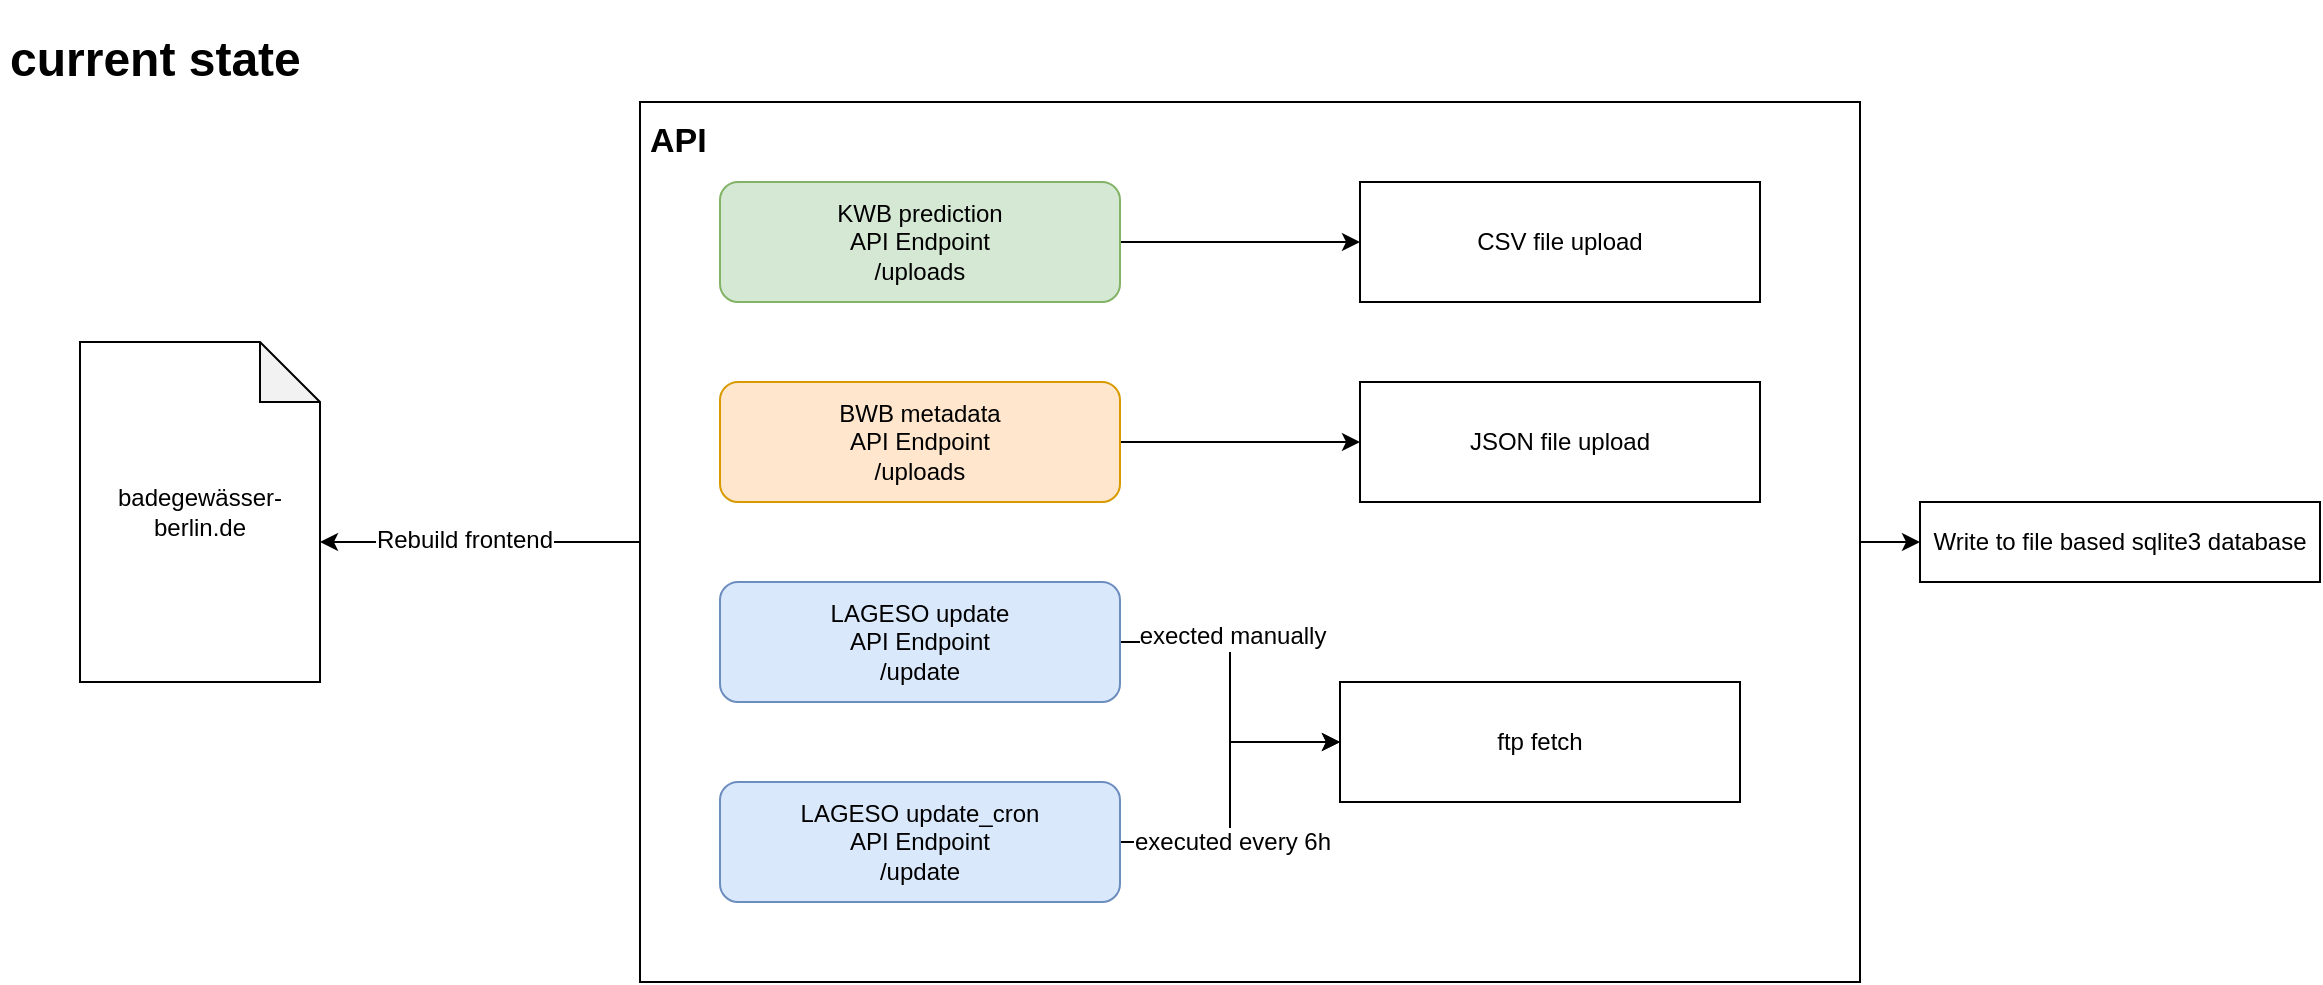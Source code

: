 <mxfile version="10.6.5" type="github"><diagram id="f5qFrhAt0QIMCM6FOQkb" name="Current state"><mxGraphModel dx="6990" dy="4515" grid="1" gridSize="10" guides="1" tooltips="1" connect="1" arrows="1" fold="1" page="0" pageScale="1" pageWidth="827" pageHeight="1169" math="0" shadow="0"><root><mxCell id="0"/><mxCell id="1" parent="0"/><mxCell id="_vu0zIGkdGEpIibIL8r3-19" value="" style="edgeStyle=orthogonalEdgeStyle;rounded=0;orthogonalLoop=1;jettySize=auto;html=1;" parent="1" source="_vu0zIGkdGEpIibIL8r3-14" target="_vu0zIGkdGEpIibIL8r3-18" edge="1"><mxGeometry relative="1" as="geometry"/></mxCell><mxCell id="_vu0zIGkdGEpIibIL8r3-14" value="&lt;div style=&quot;text-align: left; font-size: 17px;&quot;&gt;&lt;b style=&quot;font-size: 17px;&quot;&gt;API&lt;/b&gt;&lt;/div&gt;" style="whiteSpace=wrap;html=1;rounded=0;fillColor=none;verticalAlign=top;align=left;spacing=5;fontSize=17;" parent="1" vertex="1"><mxGeometry x="320" y="-500" width="610" height="440" as="geometry"/></mxCell><mxCell id="_vu0zIGkdGEpIibIL8r3-18" value="Write to file based sqlite3 database" style="whiteSpace=wrap;html=1;rounded=0;fillColor=#ffffff;shadow=0;comic=0;" parent="1" vertex="1"><mxGeometry x="960" y="-300" width="200" height="40" as="geometry"/></mxCell><mxCell id="_vu0zIGkdGEpIibIL8r3-23" style="edgeStyle=orthogonalEdgeStyle;rounded=0;orthogonalLoop=1;jettySize=auto;html=1;exitX=0;exitY=0;exitDx=120;exitDy=100;exitPerimeter=0;entryX=0;entryY=0.5;entryDx=0;entryDy=0;strokeColor=#000000;endArrow=none;endFill=0;startArrow=classic;startFill=1;" parent="1" source="_vu0zIGkdGEpIibIL8r3-1" target="_vu0zIGkdGEpIibIL8r3-14" edge="1"><mxGeometry relative="1" as="geometry"/></mxCell><mxCell id="_vu0zIGkdGEpIibIL8r3-24" value="Rebuild frontend" style="text;html=1;resizable=0;points=[];align=center;verticalAlign=middle;labelBackgroundColor=#ffffff;" parent="_vu0zIGkdGEpIibIL8r3-23" vertex="1" connectable="0"><mxGeometry x="-0.1" y="1" relative="1" as="geometry"><mxPoint as="offset"/></mxGeometry></mxCell><mxCell id="_vu0zIGkdGEpIibIL8r3-1" value="badegewässer-berlin.de" style="shape=note;whiteSpace=wrap;html=1;backgroundOutline=1;darkOpacity=0.05;" parent="1" vertex="1"><mxGeometry x="40" y="-380" width="120" height="170" as="geometry"/></mxCell><mxCell id="_vu0zIGkdGEpIibIL8r3-11" value="" style="edgeStyle=orthogonalEdgeStyle;rounded=0;orthogonalLoop=1;jettySize=auto;html=1;" parent="1" source="_vu0zIGkdGEpIibIL8r3-2" target="_vu0zIGkdGEpIibIL8r3-10" edge="1"><mxGeometry relative="1" as="geometry"/></mxCell><mxCell id="_vu0zIGkdGEpIibIL8r3-2" value="KWB prediction&lt;br&gt;API Endpoint&lt;br&gt;/uploads&lt;br&gt;" style="rounded=1;whiteSpace=wrap;html=1;fillColor=#d5e8d4;strokeColor=#82b366;" parent="1" vertex="1"><mxGeometry x="360" y="-460" width="200" height="60" as="geometry"/></mxCell><mxCell id="_vu0zIGkdGEpIibIL8r3-10" value="CSV file upload&lt;br&gt;" style="rounded=0;whiteSpace=wrap;html=1;" parent="1" vertex="1"><mxGeometry x="680" y="-460" width="200" height="60" as="geometry"/></mxCell><mxCell id="_vu0zIGkdGEpIibIL8r3-13" value="" style="edgeStyle=orthogonalEdgeStyle;rounded=0;orthogonalLoop=1;jettySize=auto;html=1;" parent="1" source="_vu0zIGkdGEpIibIL8r3-3" target="_vu0zIGkdGEpIibIL8r3-12" edge="1"><mxGeometry relative="1" as="geometry"/></mxCell><mxCell id="_vu0zIGkdGEpIibIL8r3-3" value="BWB metadata&lt;br&gt;API Endpoint&lt;br&gt;/uploads&lt;br&gt;" style="rounded=1;whiteSpace=wrap;html=1;fillColor=#ffe6cc;strokeColor=#d79b00;" parent="1" vertex="1"><mxGeometry x="360" y="-360" width="200" height="60" as="geometry"/></mxCell><mxCell id="_vu0zIGkdGEpIibIL8r3-12" value="JSON file upload&lt;br&gt;" style="rounded=0;whiteSpace=wrap;html=1;" parent="1" vertex="1"><mxGeometry x="680" y="-360" width="200" height="60" as="geometry"/></mxCell><mxCell id="_vu0zIGkdGEpIibIL8r3-9" value="" style="edgeStyle=orthogonalEdgeStyle;rounded=0;orthogonalLoop=1;jettySize=auto;html=1;entryX=0;entryY=0.5;entryDx=0;entryDy=0;" parent="1" source="_vu0zIGkdGEpIibIL8r3-4" target="_vu0zIGkdGEpIibIL8r3-27" edge="1"><mxGeometry relative="1" as="geometry"><mxPoint x="640" y="-230" as="targetPoint"/></mxGeometry></mxCell><mxCell id="_vu0zIGkdGEpIibIL8r3-25" value="&lt;span&gt;exected manually&lt;/span&gt;" style="text;html=1;resizable=0;points=[];align=center;verticalAlign=middle;labelBackgroundColor=#ffffff;" parent="_vu0zIGkdGEpIibIL8r3-9" vertex="1" connectable="0"><mxGeometry x="-0.325" y="3" relative="1" as="geometry"><mxPoint x="2" as="offset"/></mxGeometry></mxCell><mxCell id="_vu0zIGkdGEpIibIL8r3-4" value="LAGESO update&lt;br&gt;API Endpoint&lt;br&gt;/update&lt;br&gt;" style="rounded=1;whiteSpace=wrap;html=1;fillColor=#dae8fc;strokeColor=#6c8ebf;" parent="1" vertex="1"><mxGeometry x="360" y="-260" width="200" height="60" as="geometry"/></mxCell><mxCell id="_vu0zIGkdGEpIibIL8r3-7" value="" style="edgeStyle=orthogonalEdgeStyle;rounded=0;orthogonalLoop=1;jettySize=auto;html=1;entryX=0;entryY=0.5;entryDx=0;entryDy=0;" parent="1" source="_vu0zIGkdGEpIibIL8r3-5" target="_vu0zIGkdGEpIibIL8r3-27" edge="1"><mxGeometry relative="1" as="geometry"><mxPoint x="640" y="-130" as="targetPoint"/></mxGeometry></mxCell><mxCell id="_vu0zIGkdGEpIibIL8r3-26" value="&lt;span&gt;executed every 6h&lt;/span&gt;" style="text;html=1;resizable=0;points=[];align=center;verticalAlign=middle;labelBackgroundColor=#ffffff;" parent="_vu0zIGkdGEpIibIL8r3-7" vertex="1" connectable="0"><mxGeometry x="-0.475" relative="1" as="geometry"><mxPoint x="14" as="offset"/></mxGeometry></mxCell><mxCell id="_vu0zIGkdGEpIibIL8r3-5" value="LAGESO update_cron&lt;br&gt;API Endpoint&lt;br&gt;/update&lt;br&gt;" style="rounded=1;whiteSpace=wrap;html=1;fillColor=#dae8fc;strokeColor=#6c8ebf;" parent="1" vertex="1"><mxGeometry x="360" y="-160" width="200" height="60" as="geometry"/></mxCell><mxCell id="_vu0zIGkdGEpIibIL8r3-27" value="ftp fetch&lt;br&gt;" style="rounded=0;whiteSpace=wrap;html=1;" parent="1" vertex="1"><mxGeometry x="670" y="-210" width="200" height="60" as="geometry"/></mxCell><mxCell id="5UFkBVJP85eat3HNLZW6-2" value="&lt;h1&gt;current state&lt;br&gt;&lt;/h1&gt;" style="text;html=1;strokeColor=none;fillColor=none;spacing=5;spacingTop=-20;whiteSpace=wrap;overflow=hidden;rounded=0;shadow=0;comic=0;" vertex="1" parent="1"><mxGeometry y="-541" width="190" height="120" as="geometry"/></mxCell></root></mxGraphModel></diagram><diagram id="WLlmkZjlamcLFwnkFeMG" name="future state"><mxGraphModel dx="7358" dy="3911" grid="1" gridSize="10" guides="1" tooltips="1" connect="1" arrows="1" fold="1" page="0" pageScale="1" pageWidth="827" pageHeight="1169" math="0" shadow="0"><root><mxCell id="WojOLDcGIK98U-w6AZ9X-0"/><mxCell id="WojOLDcGIK98U-w6AZ9X-1" parent="WojOLDcGIK98U-w6AZ9X-0"/><mxCell id="kKB-npRafWWbGXaTTebQ-0" value="&lt;h1&gt;future state&lt;br&gt;&lt;/h1&gt;" style="text;html=1;strokeColor=none;fillColor=none;spacing=5;spacingTop=-20;whiteSpace=wrap;overflow=hidden;rounded=0;shadow=0;comic=0;" vertex="1" parent="WojOLDcGIK98U-w6AZ9X-1"><mxGeometry y="155" width="190" height="120" as="geometry"/></mxCell><mxCell id="kKB-npRafWWbGXaTTebQ-1" style="edgeStyle=orthogonalEdgeStyle;rounded=0;orthogonalLoop=1;jettySize=auto;html=1;exitX=0;exitY=0;exitDx=120;exitDy=100;exitPerimeter=0;entryX=0;entryY=0.25;entryDx=0;entryDy=0;startArrow=classic;startFill=1;endArrow=classic;endFill=1;fontSize=17;" edge="1" parent="WojOLDcGIK98U-w6AZ9X-1" source="kKB-npRafWWbGXaTTebQ-3" target="kKB-npRafWWbGXaTTebQ-7"><mxGeometry relative="1" as="geometry"><Array as="points"><mxPoint x="300" y="740"/><mxPoint x="300" y="871"/><mxPoint x="1249" y="871"/><mxPoint x="1249" y="795"/></Array></mxGeometry></mxCell><mxCell id="kKB-npRafWWbGXaTTebQ-2" value="&lt;font style=&quot;font-size: 12px&quot;&gt;GET public data&lt;/font&gt;" style="text;html=1;resizable=0;points=[];align=center;verticalAlign=middle;labelBackgroundColor=#ffffff;fontSize=17;" vertex="1" connectable="0" parent="kKB-npRafWWbGXaTTebQ-1"><mxGeometry x="-0.281" y="-2" relative="1" as="geometry"><mxPoint y="-5" as="offset"/></mxGeometry></mxCell><mxCell id="kKB-npRafWWbGXaTTebQ-3" value="badegewaesser-berlin.de" style="shape=note;whiteSpace=wrap;html=1;backgroundOutline=1;darkOpacity=0.05;" vertex="1" parent="WojOLDcGIK98U-w6AZ9X-1"><mxGeometry x="40" y="640" width="120" height="170" as="geometry"/></mxCell><mxCell id="kKB-npRafWWbGXaTTebQ-4" value="?badegewaesser-sachsen.de?" style="shape=note;whiteSpace=wrap;html=1;backgroundOutline=1;darkOpacity=0.05;" vertex="1" parent="WojOLDcGIK98U-w6AZ9X-1"><mxGeometry x="40" y="861.5" width="120" height="170" as="geometry"/></mxCell><mxCell id="kKB-npRafWWbGXaTTebQ-5" value="?badegewaesser-leipzig.de?" style="shape=note;whiteSpace=wrap;html=1;backgroundOutline=1;darkOpacity=0.05;" vertex="1" parent="WojOLDcGIK98U-w6AZ9X-1"><mxGeometry x="40" y="1083" width="120" height="170" as="geometry"/></mxCell><mxCell id="kKB-npRafWWbGXaTTebQ-6" style="edgeStyle=orthogonalEdgeStyle;rounded=0;orthogonalLoop=1;jettySize=auto;html=1;exitX=1;exitY=0.5;exitDx=0;exitDy=0;entryX=0;entryY=0.5;entryDx=0;entryDy=0;startArrow=classic;startFill=1;endArrow=classic;endFill=1;fontSize=17;" edge="1" parent="WojOLDcGIK98U-w6AZ9X-1" source="kKB-npRafWWbGXaTTebQ-7" target="kKB-npRafWWbGXaTTebQ-26"><mxGeometry relative="1" as="geometry"/></mxCell><mxCell id="kKB-npRafWWbGXaTTebQ-7" value="&lt;div style=&quot;text-align: left ; font-size: 17px&quot;&gt;&lt;b style=&quot;font-size: 17px&quot;&gt;Database API&lt;/b&gt;&lt;/div&gt;" style="whiteSpace=wrap;html=1;rounded=0;fillColor=none;verticalAlign=top;align=left;spacing=5;fontSize=17;" vertex="1" parent="WojOLDcGIK98U-w6AZ9X-1"><mxGeometry x="1485" y="640" width="610" height="620" as="geometry"/></mxCell><mxCell id="kKB-npRafWWbGXaTTebQ-8" value="&lt;div style=&quot;text-align: left ; font-size: 17px&quot;&gt;&lt;b style=&quot;font-size: 17px&quot;&gt;Database&lt;/b&gt;&lt;/div&gt;" style="whiteSpace=wrap;html=1;rounded=0;fillColor=none;verticalAlign=top;align=left;spacing=5;fontSize=17;" vertex="1" parent="WojOLDcGIK98U-w6AZ9X-1"><mxGeometry x="2470" y="640" width="810" height="620" as="geometry"/></mxCell><mxCell id="kKB-npRafWWbGXaTTebQ-9" value="" style="edgeStyle=orthogonalEdgeStyle;rounded=0;orthogonalLoop=1;jettySize=auto;html=1;startFill=0;endArrow=none;endFill=0;fontSize=17;" edge="1" parent="WojOLDcGIK98U-w6AZ9X-1" source="kKB-npRafWWbGXaTTebQ-13" target="kKB-npRafWWbGXaTTebQ-14"><mxGeometry relative="1" as="geometry"/></mxCell><mxCell id="kKB-npRafWWbGXaTTebQ-10" style="edgeStyle=orthogonalEdgeStyle;rounded=0;orthogonalLoop=1;jettySize=auto;html=1;exitX=1;exitY=0.5;exitDx=0;exitDy=0;entryX=0;entryY=0.5;entryDx=0;entryDy=0;startFill=0;endArrow=none;endFill=0;fontSize=17;" edge="1" parent="WojOLDcGIK98U-w6AZ9X-1" source="kKB-npRafWWbGXaTTebQ-13" target="kKB-npRafWWbGXaTTebQ-20"><mxGeometry relative="1" as="geometry"/></mxCell><mxCell id="kKB-npRafWWbGXaTTebQ-11" style="edgeStyle=orthogonalEdgeStyle;rounded=0;orthogonalLoop=1;jettySize=auto;html=1;exitX=1;exitY=0.5;exitDx=0;exitDy=0;entryX=0;entryY=0.5;entryDx=0;entryDy=0;startFill=0;endArrow=none;endFill=0;fontSize=17;" edge="1" parent="WojOLDcGIK98U-w6AZ9X-1" source="kKB-npRafWWbGXaTTebQ-13" target="kKB-npRafWWbGXaTTebQ-22"><mxGeometry relative="1" as="geometry"/></mxCell><mxCell id="kKB-npRafWWbGXaTTebQ-12" style="edgeStyle=orthogonalEdgeStyle;rounded=0;orthogonalLoop=1;jettySize=auto;html=1;exitX=1;exitY=0.5;exitDx=0;exitDy=0;entryX=0;entryY=0.5;entryDx=0;entryDy=0;startFill=0;endArrow=none;endFill=0;fontSize=17;" edge="1" parent="WojOLDcGIK98U-w6AZ9X-1" source="kKB-npRafWWbGXaTTebQ-13" target="kKB-npRafWWbGXaTTebQ-21"><mxGeometry relative="1" as="geometry"/></mxCell><mxCell id="kKB-npRafWWbGXaTTebQ-13" value="Bathingspots&lt;br&gt;" style="rounded=0;whiteSpace=wrap;html=1;" vertex="1" parent="WojOLDcGIK98U-w6AZ9X-1"><mxGeometry x="2770" y="760" width="200" height="60" as="geometry"/></mxCell><mxCell id="kKB-npRafWWbGXaTTebQ-14" value="Predictions&lt;br&gt;" style="rounded=0;whiteSpace=wrap;html=1;" vertex="1" parent="WojOLDcGIK98U-w6AZ9X-1"><mxGeometry x="3050" y="760" width="200" height="60" as="geometry"/></mxCell><mxCell id="kKB-npRafWWbGXaTTebQ-15" style="edgeStyle=orthogonalEdgeStyle;rounded=0;orthogonalLoop=1;jettySize=auto;html=1;exitX=1;exitY=0.5;exitDx=0;exitDy=0;entryX=0;entryY=0.5;entryDx=0;entryDy=0;startArrow=none;startFill=0;endArrow=none;endFill=0;strokeColor=#000000;fontSize=17;" edge="1" parent="WojOLDcGIK98U-w6AZ9X-1" source="kKB-npRafWWbGXaTTebQ-17" target="kKB-npRafWWbGXaTTebQ-13"><mxGeometry relative="1" as="geometry"/></mxCell><mxCell id="kKB-npRafWWbGXaTTebQ-16" style="edgeStyle=orthogonalEdgeStyle;rounded=0;orthogonalLoop=1;jettySize=auto;html=1;exitX=0.5;exitY=0;exitDx=0;exitDy=0;entryX=0;entryY=0.5;entryDx=0;entryDy=0;startArrow=none;startFill=0;endArrow=none;endFill=0;fontSize=17;" edge="1" parent="WojOLDcGIK98U-w6AZ9X-1" source="kKB-npRafWWbGXaTTebQ-17" target="kKB-npRafWWbGXaTTebQ-29"><mxGeometry relative="1" as="geometry"/></mxCell><mxCell id="kKB-npRafWWbGXaTTebQ-17" value="Users&lt;br&gt;" style="rounded=0;whiteSpace=wrap;html=1;" vertex="1" parent="WojOLDcGIK98U-w6AZ9X-1"><mxGeometry x="2540" y="760" width="200" height="60" as="geometry"/></mxCell><mxCell id="kKB-npRafWWbGXaTTebQ-18" style="edgeStyle=orthogonalEdgeStyle;rounded=0;orthogonalLoop=1;jettySize=auto;html=1;exitX=1;exitY=0.5;exitDx=0;exitDy=0;entryX=0.5;entryY=1;entryDx=0;entryDy=0;startFill=0;endArrow=none;endFill=0;fontSize=17;" edge="1" parent="WojOLDcGIK98U-w6AZ9X-1" source="kKB-npRafWWbGXaTTebQ-19" target="kKB-npRafWWbGXaTTebQ-13"><mxGeometry relative="1" as="geometry"/></mxCell><mxCell id="kKB-npRafWWbGXaTTebQ-19" value="Regions&lt;br&gt;" style="rounded=0;whiteSpace=wrap;html=1;" vertex="1" parent="WojOLDcGIK98U-w6AZ9X-1"><mxGeometry x="2540" y="840" width="200" height="60" as="geometry"/></mxCell><mxCell id="kKB-npRafWWbGXaTTebQ-20" value="Model&lt;br&gt;" style="rounded=0;whiteSpace=wrap;html=1;" vertex="1" parent="WojOLDcGIK98U-w6AZ9X-1"><mxGeometry x="3050" y="840" width="200" height="60" as="geometry"/></mxCell><mxCell id="kKB-npRafWWbGXaTTebQ-21" value="Measurments&lt;br&gt;" style="rounded=0;whiteSpace=wrap;html=1;" vertex="1" parent="WojOLDcGIK98U-w6AZ9X-1"><mxGeometry x="3050" y="1001.5" width="200" height="60" as="geometry"/></mxCell><mxCell id="kKB-npRafWWbGXaTTebQ-22" value="RawModelData&lt;br&gt;" style="rounded=0;whiteSpace=wrap;html=1;" vertex="1" parent="WojOLDcGIK98U-w6AZ9X-1"><mxGeometry x="3050" y="920" width="200" height="60" as="geometry"/></mxCell><mxCell id="kKB-npRafWWbGXaTTebQ-23" style="edgeStyle=orthogonalEdgeStyle;rounded=0;orthogonalLoop=1;jettySize=auto;html=1;exitX=0.5;exitY=0;exitDx=0;exitDy=0;entryX=0.5;entryY=1;entryDx=0;entryDy=0;startArrow=none;startFill=0;endArrow=classic;endFill=1;fontSize=17;" edge="1" parent="WojOLDcGIK98U-w6AZ9X-1" source="kKB-npRafWWbGXaTTebQ-24" target="kKB-npRafWWbGXaTTebQ-7"><mxGeometry relative="1" as="geometry"/></mxCell><mxCell id="kKB-npRafWWbGXaTTebQ-24" value="&lt;div style=&quot;text-align: left ; font-size: 17px&quot;&gt;&lt;b style=&quot;font-size: 17px&quot;&gt;Prediction API opencpu&lt;/b&gt;&lt;/div&gt;" style="whiteSpace=wrap;html=1;rounded=0;fillColor=none;verticalAlign=top;align=left;spacing=5;fontSize=17;" vertex="1" parent="WojOLDcGIK98U-w6AZ9X-1"><mxGeometry x="1485" y="1340" width="610" height="620" as="geometry"/></mxCell><mxCell id="kKB-npRafWWbGXaTTebQ-25" style="edgeStyle=orthogonalEdgeStyle;rounded=0;orthogonalLoop=1;jettySize=auto;html=1;exitX=1;exitY=0.5;exitDx=0;exitDy=0;entryX=0;entryY=0.5;entryDx=0;entryDy=0;startArrow=classic;startFill=1;endArrow=classic;endFill=1;fontSize=17;" edge="1" parent="WojOLDcGIK98U-w6AZ9X-1" source="kKB-npRafWWbGXaTTebQ-26" target="kKB-npRafWWbGXaTTebQ-8"><mxGeometry relative="1" as="geometry"/></mxCell><mxCell id="kKB-npRafWWbGXaTTebQ-26" value="&lt;div style=&quot;text-align: left ; font-size: 17px&quot;&gt;&lt;b style=&quot;font-size: 17px&quot;&gt;Authentification auth0.com&lt;/b&gt;&lt;/div&gt;" style="whiteSpace=wrap;html=1;rounded=0;fillColor=none;verticalAlign=middle;align=center;spacing=5;fontSize=17;" vertex="1" parent="WojOLDcGIK98U-w6AZ9X-1"><mxGeometry x="2170" y="920" width="240" height="60" as="geometry"/></mxCell><mxCell id="kKB-npRafWWbGXaTTebQ-27" style="edgeStyle=orthogonalEdgeStyle;rounded=0;orthogonalLoop=1;jettySize=auto;html=1;exitX=0.5;exitY=0;exitDx=0;exitDy=0;entryX=0;entryY=0.5;entryDx=0;entryDy=0;startArrow=classic;startFill=1;endArrow=classic;endFill=1;fontSize=17;" edge="1" parent="WojOLDcGIK98U-w6AZ9X-1" source="kKB-npRafWWbGXaTTebQ-28" target="kKB-npRafWWbGXaTTebQ-7"><mxGeometry relative="1" as="geometry"/></mxCell><mxCell id="kKB-npRafWWbGXaTTebQ-28" value="&lt;div style=&quot;text-align: left ; font-size: 17px&quot;&gt;&lt;b style=&quot;font-size: 17px&quot;&gt;Web Application/CMS&lt;/b&gt;&lt;/div&gt;" style="whiteSpace=wrap;html=1;rounded=0;fillColor=none;verticalAlign=top;align=left;spacing=5;fontSize=17;" vertex="1" parent="WojOLDcGIK98U-w6AZ9X-1"><mxGeometry x="1060" y="1340" width="380" height="620" as="geometry"/></mxCell><mxCell id="kKB-npRafWWbGXaTTebQ-29" value="Standortbewertung&lt;br&gt;" style="rounded=0;whiteSpace=wrap;html=1;" vertex="1" parent="WojOLDcGIK98U-w6AZ9X-1"><mxGeometry x="2770" y="680" width="200" height="60" as="geometry"/></mxCell><mxCell id="kKB-npRafWWbGXaTTebQ-30" style="edgeStyle=orthogonalEdgeStyle;rounded=0;orthogonalLoop=1;jettySize=auto;html=1;exitX=0;exitY=0;exitDx=120.0;exitDy=100;exitPerimeter=0;entryX=0;entryY=0.5;entryDx=0;entryDy=0;startArrow=classic;startFill=1;endArrow=classic;endFill=1;fontSize=17;" edge="1" parent="WojOLDcGIK98U-w6AZ9X-1" source="kKB-npRafWWbGXaTTebQ-31" target="kKB-npRafWWbGXaTTebQ-33"><mxGeometry relative="1" as="geometry"/></mxCell><mxCell id="kKB-npRafWWbGXaTTebQ-31" value="?&lt;br&gt;badegewaesser.eu&lt;br&gt;badegewaesser.dev&lt;br&gt;?&lt;br&gt;" style="shape=note;whiteSpace=wrap;html=1;backgroundOutline=1;darkOpacity=0.05;" vertex="1" parent="WojOLDcGIK98U-w6AZ9X-1"><mxGeometry x="50" y="1551" width="120" height="170" as="geometry"/></mxCell><mxCell id="kKB-npRafWWbGXaTTebQ-32" style="edgeStyle=orthogonalEdgeStyle;rounded=0;orthogonalLoop=1;jettySize=auto;html=1;exitX=1;exitY=0.5;exitDx=0;exitDy=0;entryX=0;entryY=0.5;entryDx=0;entryDy=0;startArrow=classic;startFill=1;endArrow=classic;endFill=1;fontSize=17;" edge="1" parent="WojOLDcGIK98U-w6AZ9X-1" source="kKB-npRafWWbGXaTTebQ-33" target="kKB-npRafWWbGXaTTebQ-28"><mxGeometry relative="1" as="geometry"/></mxCell><mxCell id="kKB-npRafWWbGXaTTebQ-33" value="&lt;div style=&quot;text-align: left ; font-size: 17px&quot;&gt;&lt;b style=&quot;font-size: 17px&quot;&gt;Authentification auth0.com&lt;/b&gt;&lt;/div&gt;" style="whiteSpace=wrap;html=1;rounded=0;fillColor=none;verticalAlign=middle;align=center;spacing=5;fontSize=17;" vertex="1" parent="WojOLDcGIK98U-w6AZ9X-1"><mxGeometry x="240" y="1620" width="240" height="60" as="geometry"/></mxCell><mxCell id="kKB-npRafWWbGXaTTebQ-34" value="&lt;div style=&quot;text-align: left ; font-size: 17px&quot;&gt;&lt;b&gt;File Storage&lt;/b&gt;&lt;/div&gt;" style="whiteSpace=wrap;html=1;rounded=0;fillColor=none;verticalAlign=top;align=left;spacing=5;fontSize=17;" vertex="1" parent="WojOLDcGIK98U-w6AZ9X-1"><mxGeometry x="2470" y="1340" width="810" height="620" as="geometry"/></mxCell><mxCell id="kKB-npRafWWbGXaTTebQ-35" style="edgeStyle=orthogonalEdgeStyle;rounded=0;orthogonalLoop=1;jettySize=auto;html=1;exitX=0.5;exitY=0;exitDx=0;exitDy=0;entryX=0.75;entryY=1;entryDx=0;entryDy=0;startArrow=none;startFill=0;endArrow=none;endFill=0;fontSize=17;" edge="1" parent="WojOLDcGIK98U-w6AZ9X-1" source="kKB-npRafWWbGXaTTebQ-36" target="kKB-npRafWWbGXaTTebQ-13"><mxGeometry relative="1" as="geometry"/></mxCell><mxCell id="kKB-npRafWWbGXaTTebQ-36" value="images&lt;br&gt;" style="rounded=0;whiteSpace=wrap;html=1;" vertex="1" parent="WojOLDcGIK98U-w6AZ9X-1"><mxGeometry x="2540" y="1390" width="200" height="60" as="geometry"/></mxCell><mxCell id="kKB-npRafWWbGXaTTebQ-37" value="Radoloan Data DWD&lt;br&gt;" style="rounded=0;whiteSpace=wrap;html=1;" vertex="1" parent="WojOLDcGIK98U-w6AZ9X-1"><mxGeometry x="2540" y="1770" width="200" height="60" as="geometry"/></mxCell><mxCell id="kKB-npRafWWbGXaTTebQ-38" value="User Create and edit&lt;br&gt;Bathingspot&lt;br&gt;Users&lt;br&gt;Regions&lt;br&gt;" style="rounded=1;whiteSpace=wrap;html=1;fillColor=#d5e8d4;strokeColor=#82b366;" vertex="1" parent="WojOLDcGIK98U-w6AZ9X-1"><mxGeometry x="1136" y="1400" width="200" height="60" as="geometry"/></mxCell><mxCell id="kKB-npRafWWbGXaTTebQ-39" style="edgeStyle=orthogonalEdgeStyle;rounded=0;orthogonalLoop=1;jettySize=auto;html=1;exitX=1;exitY=0.5;exitDx=0;exitDy=0;entryX=0;entryY=0.5;entryDx=0;entryDy=0;startArrow=none;startFill=0;endArrow=none;endFill=0;fontSize=17;" edge="1" parent="WojOLDcGIK98U-w6AZ9X-1" source="kKB-npRafWWbGXaTTebQ-40" target="kKB-npRafWWbGXaTTebQ-37"><mxGeometry relative="1" as="geometry"/></mxCell><mxCell id="kKB-npRafWWbGXaTTebQ-40" value="Prediction KWB&lt;br&gt;" style="rounded=0;whiteSpace=wrap;html=1;" vertex="1" parent="WojOLDcGIK98U-w6AZ9X-1"><mxGeometry x="1690" y="1770" width="200" height="60" as="geometry"/></mxCell><mxCell id="kKB-npRafWWbGXaTTebQ-41" value="&lt;div style=&quot;text-align: left ; font-size: 17px&quot;&gt;&lt;b style=&quot;font-size: 17px&quot;&gt;Extensions Layer&lt;/b&gt;&lt;/div&gt;" style="whiteSpace=wrap;html=1;rounded=0;fillColor=none;verticalAlign=top;align=left;spacing=5;fontSize=17;" vertex="1" parent="WojOLDcGIK98U-w6AZ9X-1"><mxGeometry x="320" y="231.5" width="610" height="440" as="geometry"/></mxCell><mxCell id="kKB-npRafWWbGXaTTebQ-42" value="LAGESO update&lt;br&gt;API Endpoint&lt;br&gt;/update&lt;br&gt;" style="rounded=1;whiteSpace=wrap;html=1;fillColor=#dae8fc;strokeColor=#6c8ebf;dashed=1;" vertex="1" parent="WojOLDcGIK98U-w6AZ9X-1"><mxGeometry x="362.5" y="283" width="200" height="60" as="geometry"/></mxCell><mxCell id="kKB-npRafWWbGXaTTebQ-43" value="" style="edgeStyle=orthogonalEdgeStyle;rounded=0;orthogonalLoop=1;jettySize=auto;html=1;entryX=0.25;entryY=0;entryDx=0;entryDy=0;" edge="1" parent="WojOLDcGIK98U-w6AZ9X-1" source="kKB-npRafWWbGXaTTebQ-45" target="kKB-npRafWWbGXaTTebQ-7"><mxGeometry relative="1" as="geometry"><mxPoint x="673.333" y="362.833" as="targetPoint"/></mxGeometry></mxCell><mxCell id="kKB-npRafWWbGXaTTebQ-44" value="&lt;span&gt;executed every 6h&lt;/span&gt;" style="text;html=1;resizable=0;points=[];align=center;verticalAlign=middle;labelBackgroundColor=#ffffff;" vertex="1" connectable="0" parent="kKB-npRafWWbGXaTTebQ-43"><mxGeometry x="-0.475" relative="1" as="geometry"><mxPoint x="14" as="offset"/></mxGeometry></mxCell><mxCell id="kKB-npRafWWbGXaTTebQ-45" value="LAGESO update_cron&lt;br&gt;API Endpoint&lt;br&gt;/update&lt;br&gt;" style="rounded=1;whiteSpace=wrap;html=1;fillColor=#dae8fc;strokeColor=#6c8ebf;" vertex="1" parent="WojOLDcGIK98U-w6AZ9X-1"><mxGeometry x="362.5" y="383" width="200" height="60" as="geometry"/></mxCell><mxCell id="kKB-npRafWWbGXaTTebQ-46" style="edgeStyle=orthogonalEdgeStyle;rounded=0;orthogonalLoop=1;jettySize=auto;html=1;exitX=0;exitY=0.5;exitDx=0;exitDy=0;entryX=0.5;entryY=1;entryDx=0;entryDy=0;startArrow=none;startFill=0;endArrow=none;endFill=0;fontSize=17;" edge="1" parent="WojOLDcGIK98U-w6AZ9X-1" source="kKB-npRafWWbGXaTTebQ-47" target="kKB-npRafWWbGXaTTebQ-45"><mxGeometry relative="1" as="geometry"/></mxCell><mxCell id="kKB-npRafWWbGXaTTebQ-47" value="User LAGESO update&lt;br&gt;API Endpoint&lt;br&gt;/update&lt;br&gt;" style="rounded=1;whiteSpace=wrap;html=1;fillColor=#dae8fc;strokeColor=#6c8ebf;" vertex="1" parent="WojOLDcGIK98U-w6AZ9X-1"><mxGeometry x="1136" y="1540" width="200" height="60" as="geometry"/></mxCell><mxCell id="kKB-npRafWWbGXaTTebQ-48" value="USER KWB prediction&lt;br&gt;" style="rounded=1;whiteSpace=wrap;html=1;fillColor=#d5e8d4;strokeColor=#82b366;" vertex="1" parent="WojOLDcGIK98U-w6AZ9X-1"><mxGeometry x="1680" y="1390" width="200" height="60" as="geometry"/></mxCell><mxCell id="kKB-npRafWWbGXaTTebQ-49" value="GET&lt;br&gt;" style="rounded=1;whiteSpace=wrap;html=1;fillColor=#fff2cc;strokeColor=#d6b656;" vertex="1" parent="WojOLDcGIK98U-w6AZ9X-1"><mxGeometry x="1690" y="772.5" width="200" height="60" as="geometry"/></mxCell><mxCell id="kKB-npRafWWbGXaTTebQ-50" value="POST&lt;br&gt;" style="rounded=1;whiteSpace=wrap;html=1;fillColor=#fff2cc;strokeColor=#d6b656;" vertex="1" parent="WojOLDcGIK98U-w6AZ9X-1"><mxGeometry x="1690" y="870.5" width="200" height="60" as="geometry"/></mxCell><mxCell id="kKB-npRafWWbGXaTTebQ-51" value="PUT (UPDATE)&lt;br&gt;" style="rounded=1;whiteSpace=wrap;html=1;fillColor=#fff2cc;strokeColor=#d6b656;" vertex="1" parent="WojOLDcGIK98U-w6AZ9X-1"><mxGeometry x="1690" y="969.5" width="200" height="60" as="geometry"/></mxCell><mxCell id="kKB-npRafWWbGXaTTebQ-52" value="DELETE&lt;br&gt;" style="rounded=1;whiteSpace=wrap;html=1;fillColor=#fff2cc;strokeColor=#d6b656;" vertex="1" parent="WojOLDcGIK98U-w6AZ9X-1"><mxGeometry x="1690" y="1067.5" width="200" height="60" as="geometry"/></mxCell><mxCell id="kKB-npRafWWbGXaTTebQ-53" value="User BWB edit metadata&lt;br&gt;" style="rounded=1;whiteSpace=wrap;html=1;fillColor=#ffe6cc;strokeColor=#d79b00;" vertex="1" parent="WojOLDcGIK98U-w6AZ9X-1"><mxGeometry x="1136" y="1680" width="200" height="60" as="geometry"/></mxCell></root></mxGraphModel></diagram></mxfile>